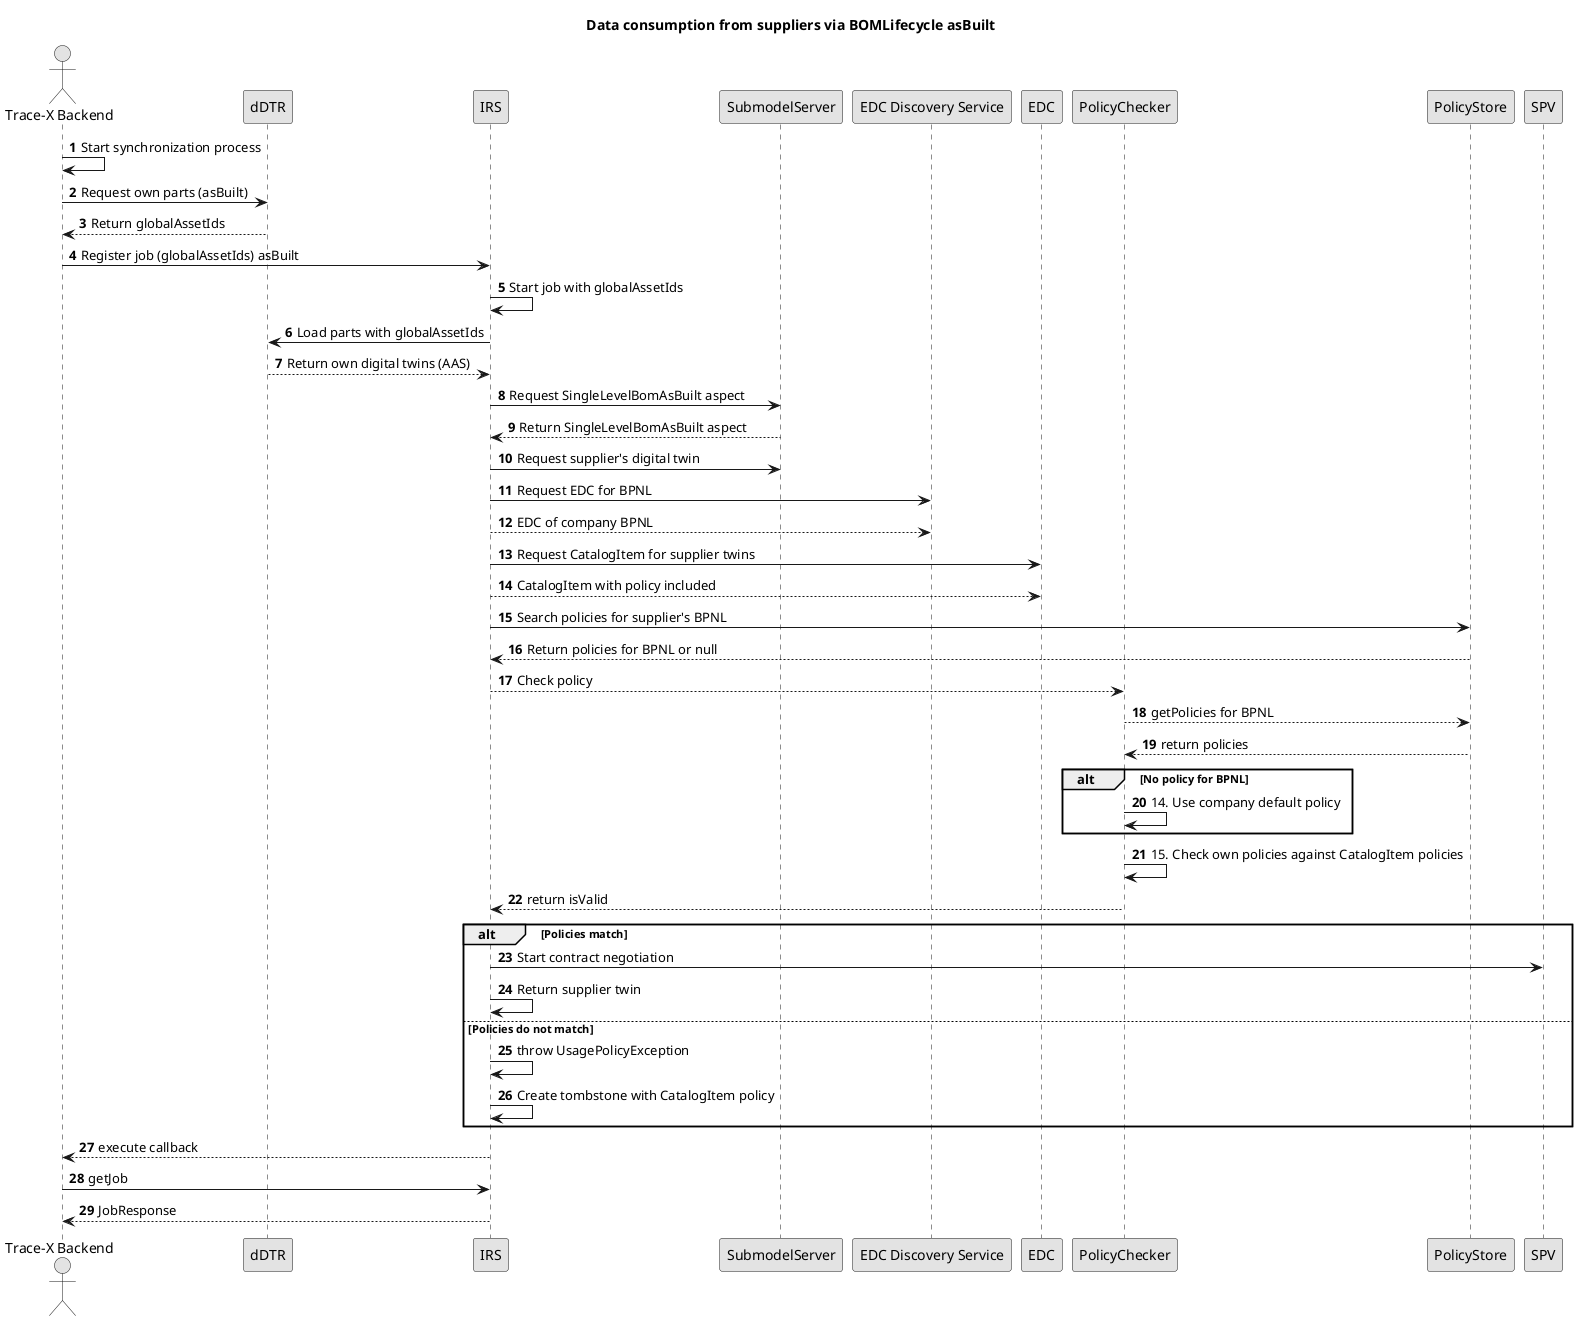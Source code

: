 @startuml
skinparam monochrome true
skinparam shadowing false
skinparam nodesep 10
skinparam ranksep 100
skinparam linetype ortho
skinparam defaultFontName "Architects daughter"

title: Data consumption from suppliers via BOMLifecycle asBuilt

autonumber

actor "Trace-X Backend" as TXB
participant "dDTR" as DDTR
participant "IRS" as IRS
participant "SubmodelServer" as SMS
participant "EDC Discovery Service" as EDC_DS
participant "EDC" as EDC
participant "PolicyChecker" as PC
participant "PolicyStore" as PS

TXB -> TXB: Start synchronization process
TXB -> DDTR:  Request own parts (asBuilt)
TXB <-- DDTR: Return globalAssetIds
TXB -> IRS: Register job (globalAssetIds) asBuilt
IRS -> IRS:  Start job with globalAssetIds
IRS -> DDTR: Load parts with globalAssetIds
IRS <-- DDTR:  Return own digital twins (AAS)
IRS -> SMS:  Request SingleLevelBomAsBuilt aspect
IRS <-- SMS:  Return SingleLevelBomAsBuilt aspect
IRS -> SMS:  Request supplier's digital twin
IRS -> EDC_DS: Request EDC for BPNL
EDC_DS <-- IRS: EDC of company BPNL
IRS -> EDC: Request CatalogItem for supplier twins
EDC <-- IRS: CatalogItem with policy included
IRS -> PS: Search policies for supplier's BPNL
IRS <-- PS: Return policies for BPNL or null
IRS --> PC: Check policy

PC --> PS : getPolicies for BPNL
PC <-- PS : return policies
alt No policy for BPNL
    PC -> PC: 14. Use company default policy
end

PC -> PC: 15. Check own policies against CatalogItem policies
IRS <-- PC: return isValid
alt Policies match
    IRS -> SPV: Start contract negotiation
    IRS -> IRS: Return supplier twin
else Policies do not match
    IRS -> IRS: throw UsagePolicyException
    IRS -> IRS: Create tombstone with CatalogItem policy
end

TXB <-- IRS: execute callback
TXB -> IRS: getJob
TXB <-- IRS: JobResponse

@enduml
